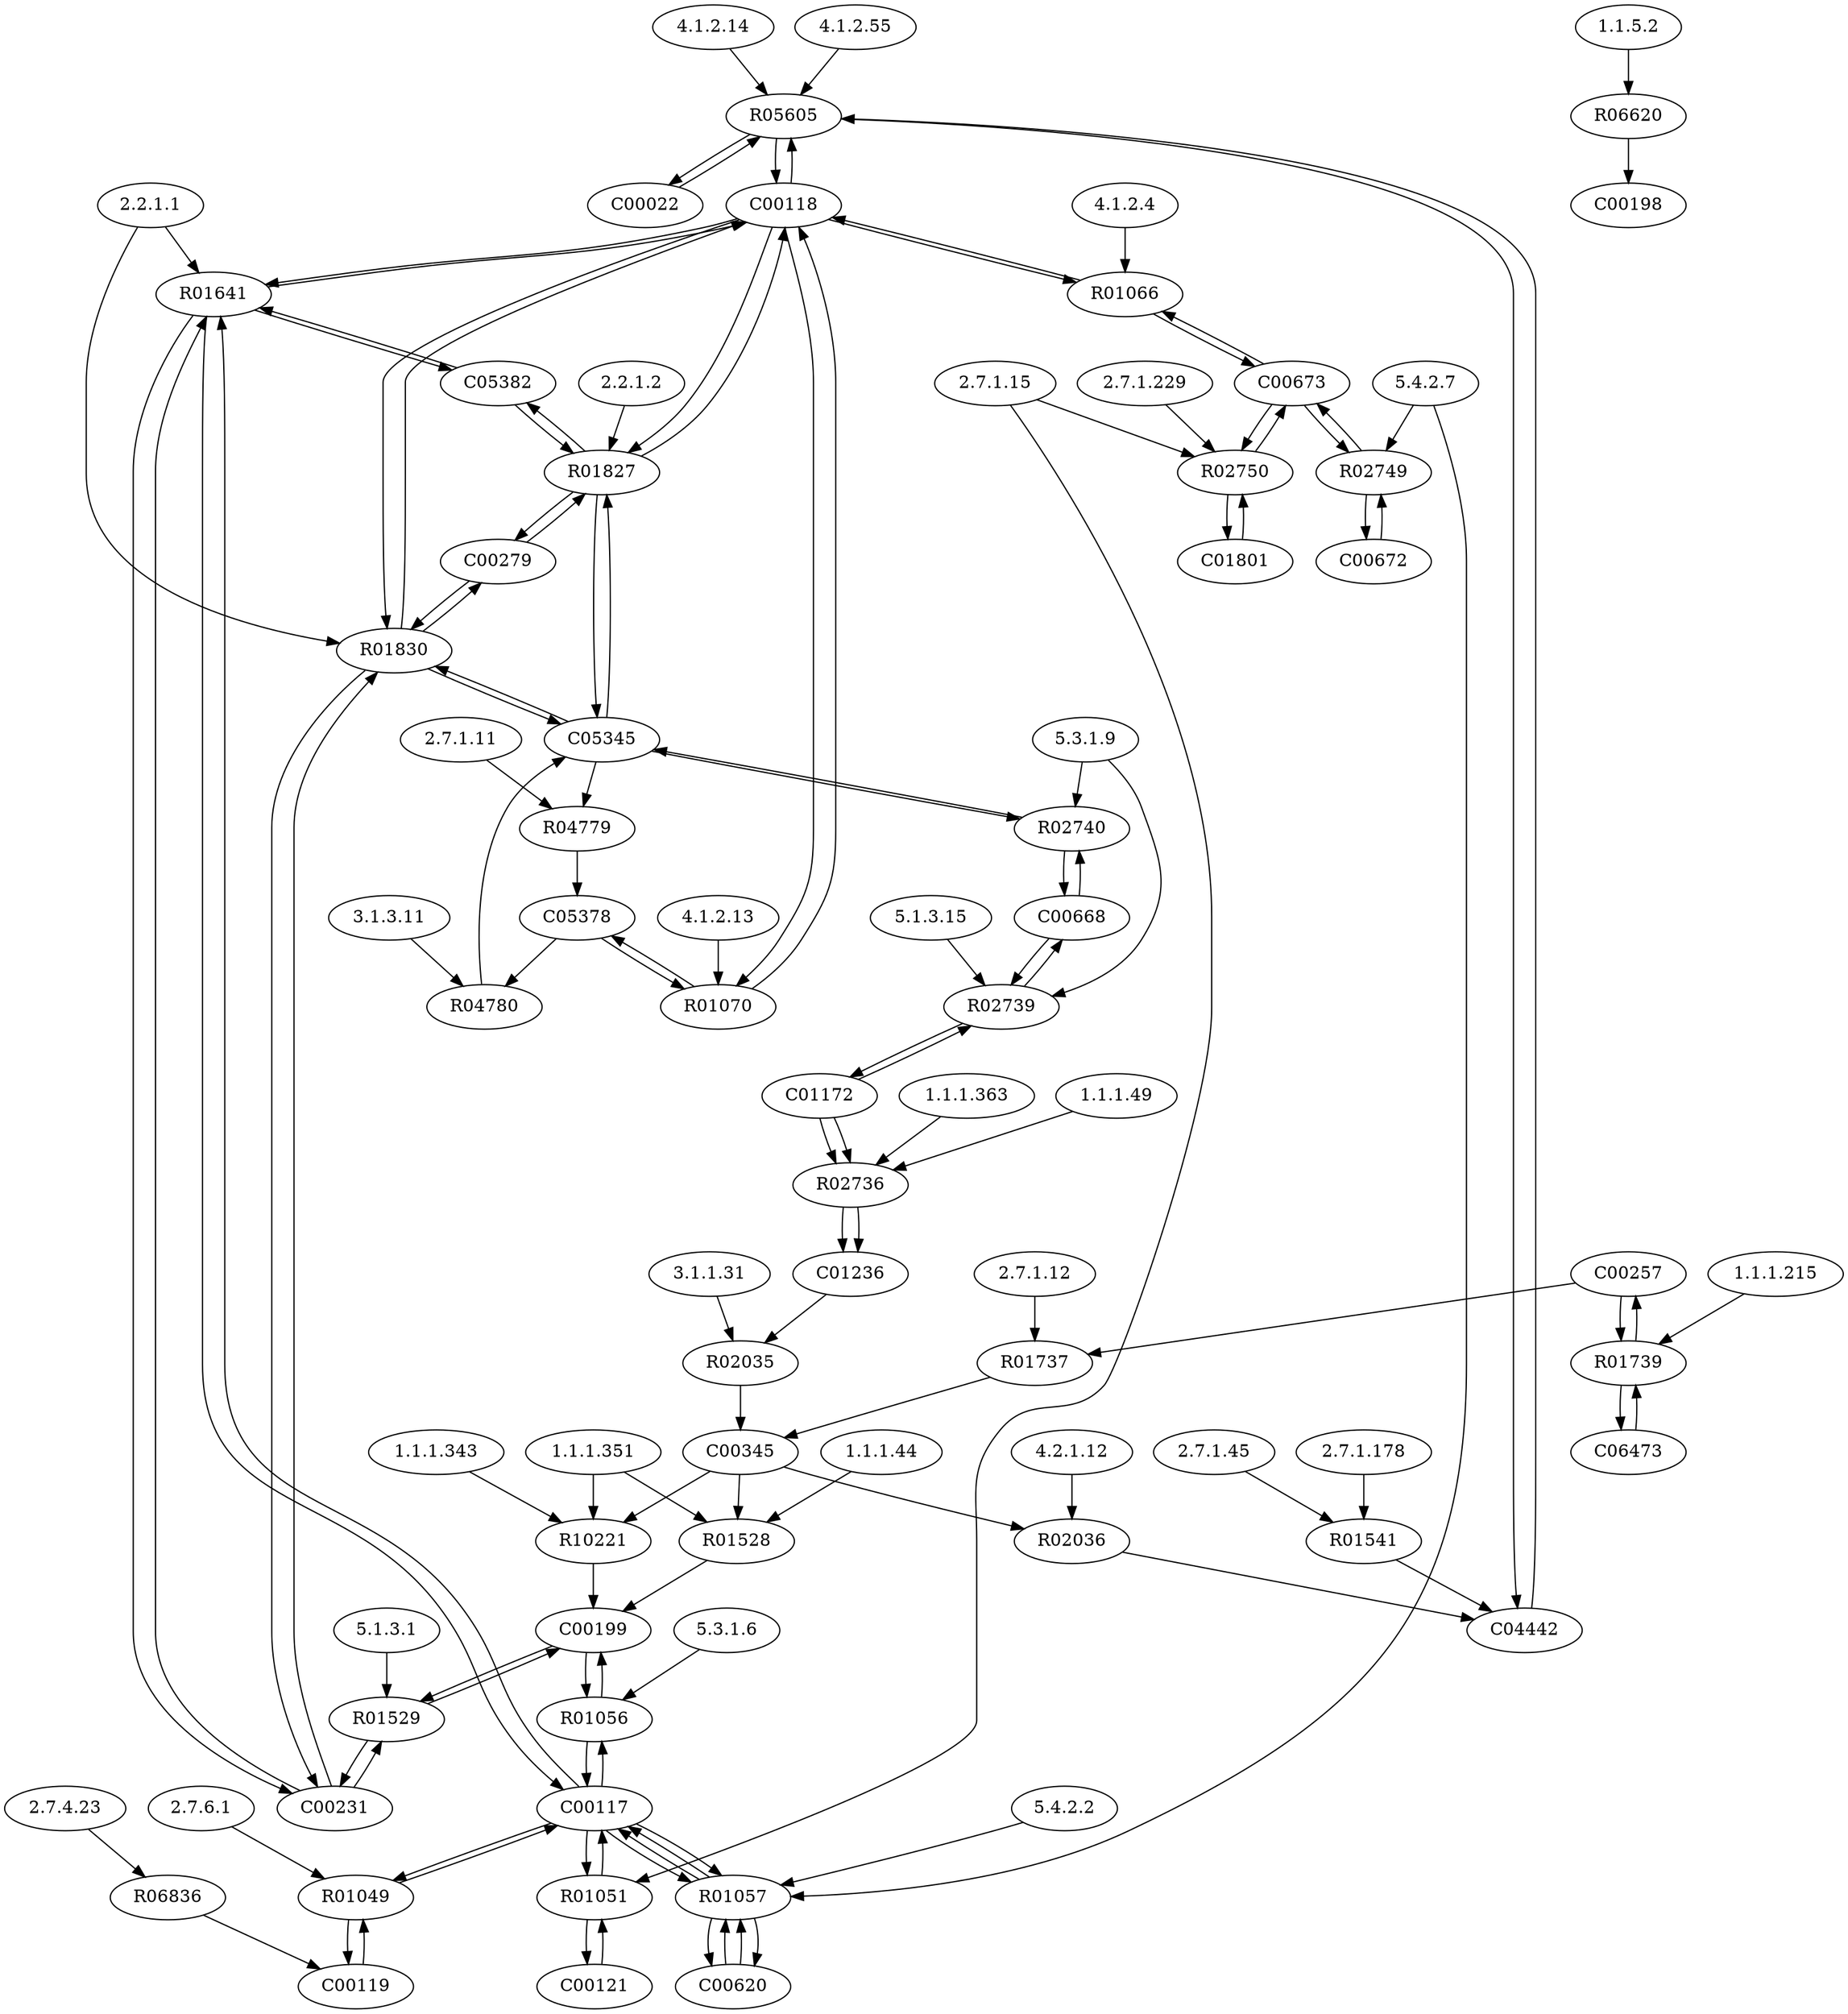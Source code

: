 digraph G {
"4.1.2.14" [type=E];
"2.7.6.1" [type=E];
"4.1.2.13" [type=E];
"1.1.1.343" [type=E];
"2.7.1.11" [type=E];
"5.1.3.15" [type=E];
"4.2.1.12" [type=E];
"1.1.1.215" [type=E];
"2.7.1.229" [type=E];
"1.1.1.49" [type=E];
"2.2.1.1" [type=E];
"4.1.2.55" [type=E];
"5.1.3.1" [type=E];
"2.2.1.2" [type=E];
"4.1.2.4" [type=E];
"5.4.2.7" [type=E];
"1.1.1.44" [type=E];
"5.4.2.2" [type=E];
"1.1.1.363" [type=E];
"2.7.1.15" [type=E];
"2.7.1.12" [type=E];
"5.3.1.9" [type=E];
"3.1.3.11" [type=E];
"1.1.5.2" [type=E];
"1.1.1.351" [type=E];
"3.1.1.31" [type=E];
"2.7.4.23" [type=E];
"2.7.1.45" [type=E];
"2.7.1.178" [type=E];
"5.3.1.6" [type=E];
R01641 [type=R];
R06836 [type=R];
R04779 [type=R];
R05605 [type=R];
R10221 [type=R];
R02736 [type=R];
R02740 [type=R];
R01827 [type=R];
R01066 [type=R];
R02739 [type=R];
R02036 [type=R];
R02749 [type=R];
R01051 [type=R];
R06620 [type=R];
R01541 [type=R];
R01737 [type=R];
R01528 [type=R];
R01830 [type=R];
R04780 [type=R];
R01070 [type=R];
R01057 [type=R];
R01529 [type=R];
R01056 [type=R];
R02750 [type=R];
R01049 [type=R];
R02035 [type=R];
R01739 [type=R];
C01801 [type=C];
C00257 [type=C];
C05378 [type=C];
C00279 [type=C];
C06473 [type=C];
C00673 [type=C];
C05382 [type=C];
C00672 [type=C];
C00121 [type=C];
C00620 [type=C];
C00668 [type=C];
C00198 [type=C];
C00231 [type=C];
C00199 [type=C];
C00022 [type=C];
C01236 [type=C];
C00118 [type=C];
C01172 [type=C];
C05345 [type=C];
C04442 [type=C];
C00119 [type=C];
C00117 [type=C];
C00345 [type=C];
R06836 -> C00119;
C00668 -> R02739;
R02739 -> C00668;
R02739 -> C01172;
C01172 -> R02739;
C04442 -> R05605;
R05605 -> C04442;
R05605 -> C00022;
C00022 -> R05605;
R05605 -> C00118;
C00118 -> R05605;
C01801 -> R02750;
R02750 -> C01801;
R02750 -> C00673;
C00673 -> R02750;
C00672 -> R02749;
R02749 -> C00672;
R02749 -> C00673;
C00673 -> R02749;
C00673 -> R01066;
R01066 -> C00673;
R01066 -> C00118;
C00118 -> R01066;
C00117 -> R01049;
R01049 -> C00117;
R01049 -> C00119;
C00119 -> R01049;
C00620 -> R01057;
R01057 -> C00620;
R01057 -> C00117;
C00117 -> R01057;
C00121 -> R01051;
R01051 -> C00121;
R01051 -> C00117;
C00117 -> R01051;
C05382 -> R01641;
R01641 -> C05382;
C00118 -> R01641;
R01641 -> C00118;
R01641 -> C00117;
C00117 -> R01641;
R01641 -> C00231;
C00231 -> R01641;
C00117 -> R01056;
R01056 -> C00117;
R01056 -> C00199;
C00199 -> R01056;
C00199 -> R01529;
R01529 -> C00199;
R01529 -> C00231;
C00231 -> R01529;
C05345 -> R01830;
R01830 -> C05345;
C00118 -> R01830;
R01830 -> C00118;
R01830 -> C00279;
C00279 -> R01830;
R01830 -> C00231;
C00231 -> R01830;
C05378 -> R01070;
R01070 -> C05378;
R01070 -> C00118;
C00118 -> R01070;
C05345 -> R04779;
R04779 -> C05378;
C05378 -> R04780;
R04780 -> C05345;
C00668 -> R02740;
R02740 -> C00668;
R02740 -> C05345;
C05345 -> R02740;
C00345 -> R01528;
R01528 -> C00199;
C01236 -> R02035;
R02035 -> C00345;
C01172 -> R02736;
R02736 -> C01236;
R01541 -> C04442;
C00345 -> R02036;
R02036 -> C04442;
C00257 -> R01737;
R01737 -> C00345;
R06620 -> C00198;
C05382 -> R01827;
R01827 -> C05382;
C00118 -> R01827;
R01827 -> C00118;
R01827 -> C00279;
C00279 -> R01827;
R01827 -> C05345;
C05345 -> R01827;
C00620 -> R01057;
R01057 -> C00620;
R01057 -> C00117;
C00117 -> R01057;
C00257 -> R01739;
R01739 -> C00257;
R01739 -> C06473;
C06473 -> R01739;
C00345 -> R10221;
R10221 -> C00199;
C01172 -> R02736;
R02736 -> C01236;
"2.2.1.1" -> R01641;
"2.7.4.23" -> R06836;
"2.7.1.11" -> R04779;
"4.1.2.14" -> R05605;
"4.1.2.55" -> R05605;
"1.1.1.343" -> R10221;
"1.1.1.351" -> R10221;
"1.1.1.49" -> R02736;
"1.1.1.363" -> R02736;
"5.3.1.9" -> R02740;
"2.2.1.2" -> R01827;
"4.1.2.4" -> R01066;
"5.1.3.15" -> R02739;
"5.3.1.9" -> R02739;
"4.2.1.12" -> R02036;
"5.4.2.7" -> R02749;
"2.7.1.15" -> R01051;
"1.1.5.2" -> R06620;
"2.7.1.45" -> R01541;
"2.7.1.178" -> R01541;
"2.7.1.12" -> R01737;
"1.1.1.44" -> R01528;
"1.1.1.351" -> R01528;
"2.2.1.1" -> R01830;
"3.1.3.11" -> R04780;
"4.1.2.13" -> R01070;
"5.4.2.2" -> R01057;
"5.4.2.7" -> R01057;
"5.1.3.1" -> R01529;
"5.3.1.6" -> R01056;
"2.7.1.15" -> R02750;
"2.7.1.229" -> R02750;
"2.7.6.1" -> R01049;
"3.1.1.31" -> R02035;
"1.1.1.215" -> R01739;
}
